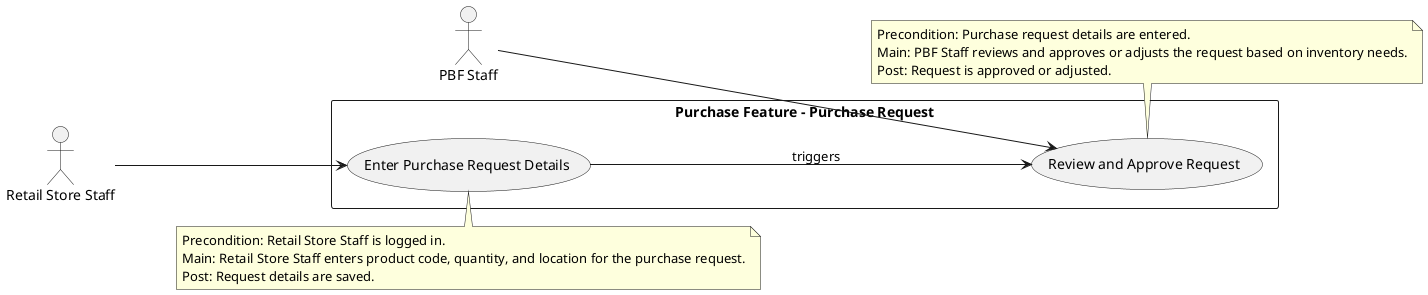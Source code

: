 @startuml
left to right direction

actor "Retail Store Staff" as RetailStore
actor "PBF Staff" as PBFStaff

rectangle "Purchase Feature – Purchase Request" as System {
    usecase "Enter Purchase Request Details" as UC_EnterRequest
    usecase "Review and Approve Request" as UC_ReviewRequest
}

RetailStore --> UC_EnterRequest
PBFStaff --> UC_ReviewRequest
UC_EnterRequest --> UC_ReviewRequest : «triggers»

note top of UC_EnterRequest
    Precondition: Retail Store Staff is logged in.
    Main: Retail Store Staff enters product code, quantity, and location for the purchase request.
    Post: Request details are saved.
end note

note bottom of UC_ReviewRequest
    Precondition: Purchase request details are entered.
    Main: PBF Staff reviews and approves or adjusts the request based on inventory needs.
    Post: Request is approved or adjusted.
end note

@enduml
